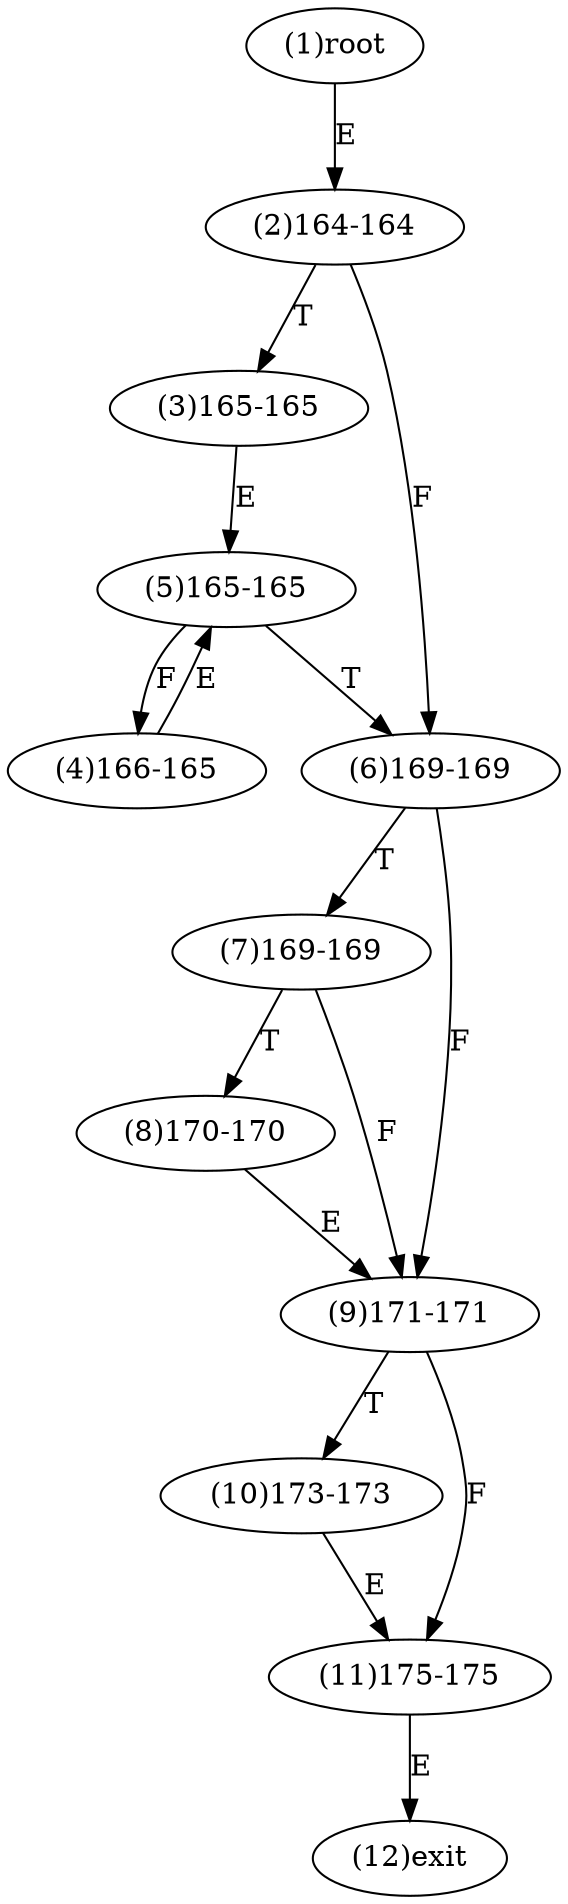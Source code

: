 digraph "" { 
1[ label="(1)root"];
2[ label="(2)164-164"];
3[ label="(3)165-165"];
4[ label="(4)166-165"];
5[ label="(5)165-165"];
6[ label="(6)169-169"];
7[ label="(7)169-169"];
8[ label="(8)170-170"];
9[ label="(9)171-171"];
10[ label="(10)173-173"];
11[ label="(11)175-175"];
12[ label="(12)exit"];
1->2[ label="E"];
2->6[ label="F"];
2->3[ label="T"];
3->5[ label="E"];
4->5[ label="E"];
5->4[ label="F"];
5->6[ label="T"];
6->9[ label="F"];
6->7[ label="T"];
7->9[ label="F"];
7->8[ label="T"];
8->9[ label="E"];
9->11[ label="F"];
9->10[ label="T"];
10->11[ label="E"];
11->12[ label="E"];
}
